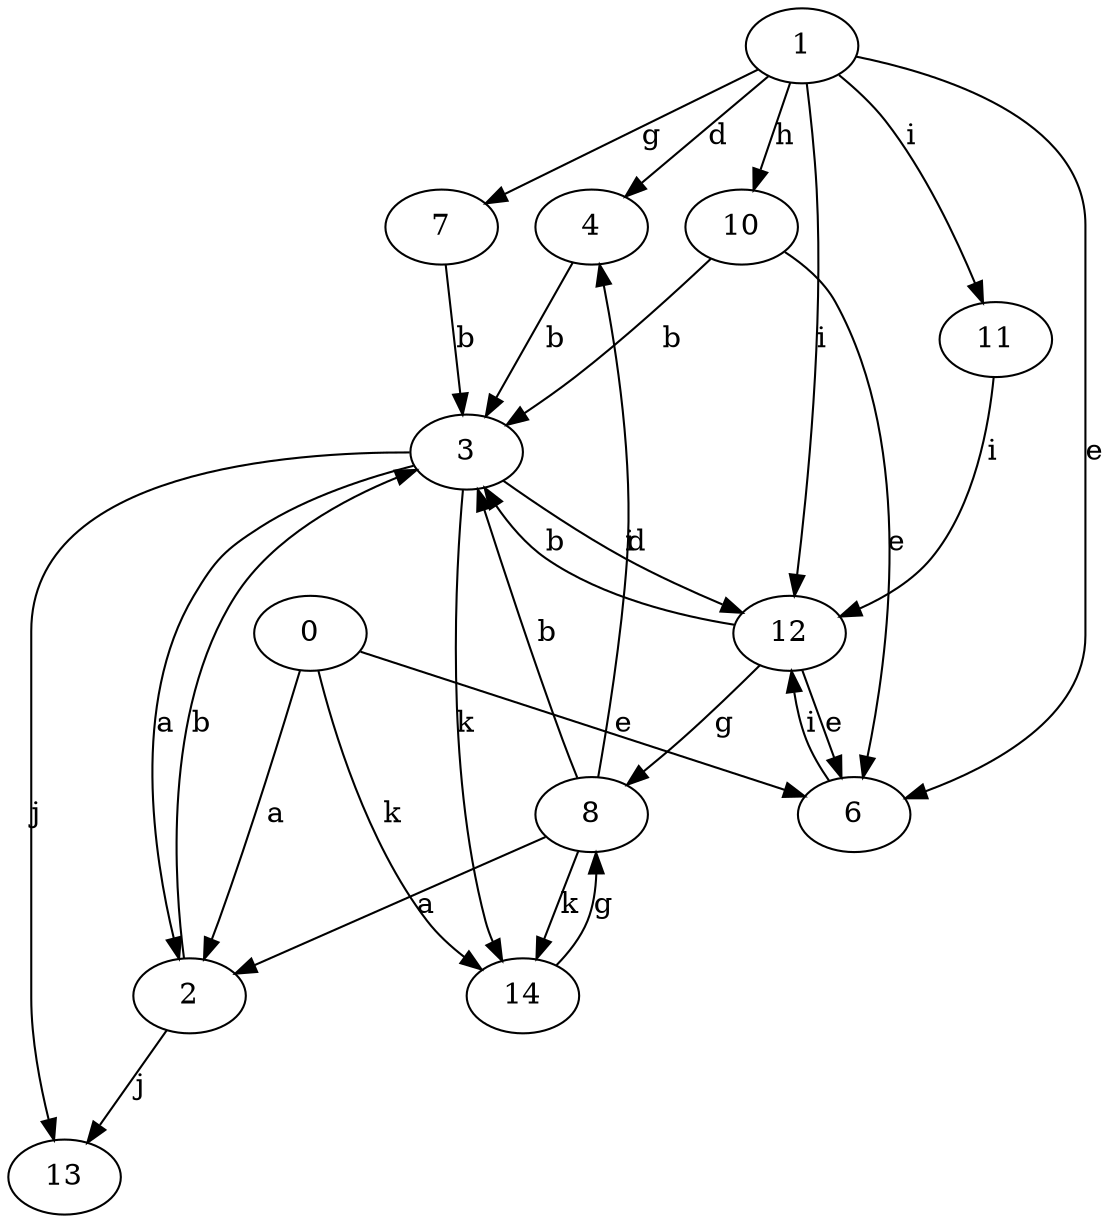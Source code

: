 strict digraph  {
1;
2;
3;
4;
6;
7;
8;
10;
11;
0;
12;
13;
14;
1 -> 4  [label=d];
1 -> 6  [label=e];
1 -> 7  [label=g];
1 -> 10  [label=h];
1 -> 11  [label=i];
1 -> 12  [label=i];
2 -> 3  [label=b];
2 -> 13  [label=j];
3 -> 2  [label=a];
3 -> 12  [label=i];
3 -> 13  [label=j];
3 -> 14  [label=k];
4 -> 3  [label=b];
6 -> 12  [label=i];
7 -> 3  [label=b];
8 -> 2  [label=a];
8 -> 3  [label=b];
8 -> 4  [label=d];
8 -> 14  [label=k];
10 -> 3  [label=b];
10 -> 6  [label=e];
11 -> 12  [label=i];
0 -> 2  [label=a];
0 -> 6  [label=e];
0 -> 14  [label=k];
12 -> 3  [label=b];
12 -> 6  [label=e];
12 -> 8  [label=g];
14 -> 8  [label=g];
}
